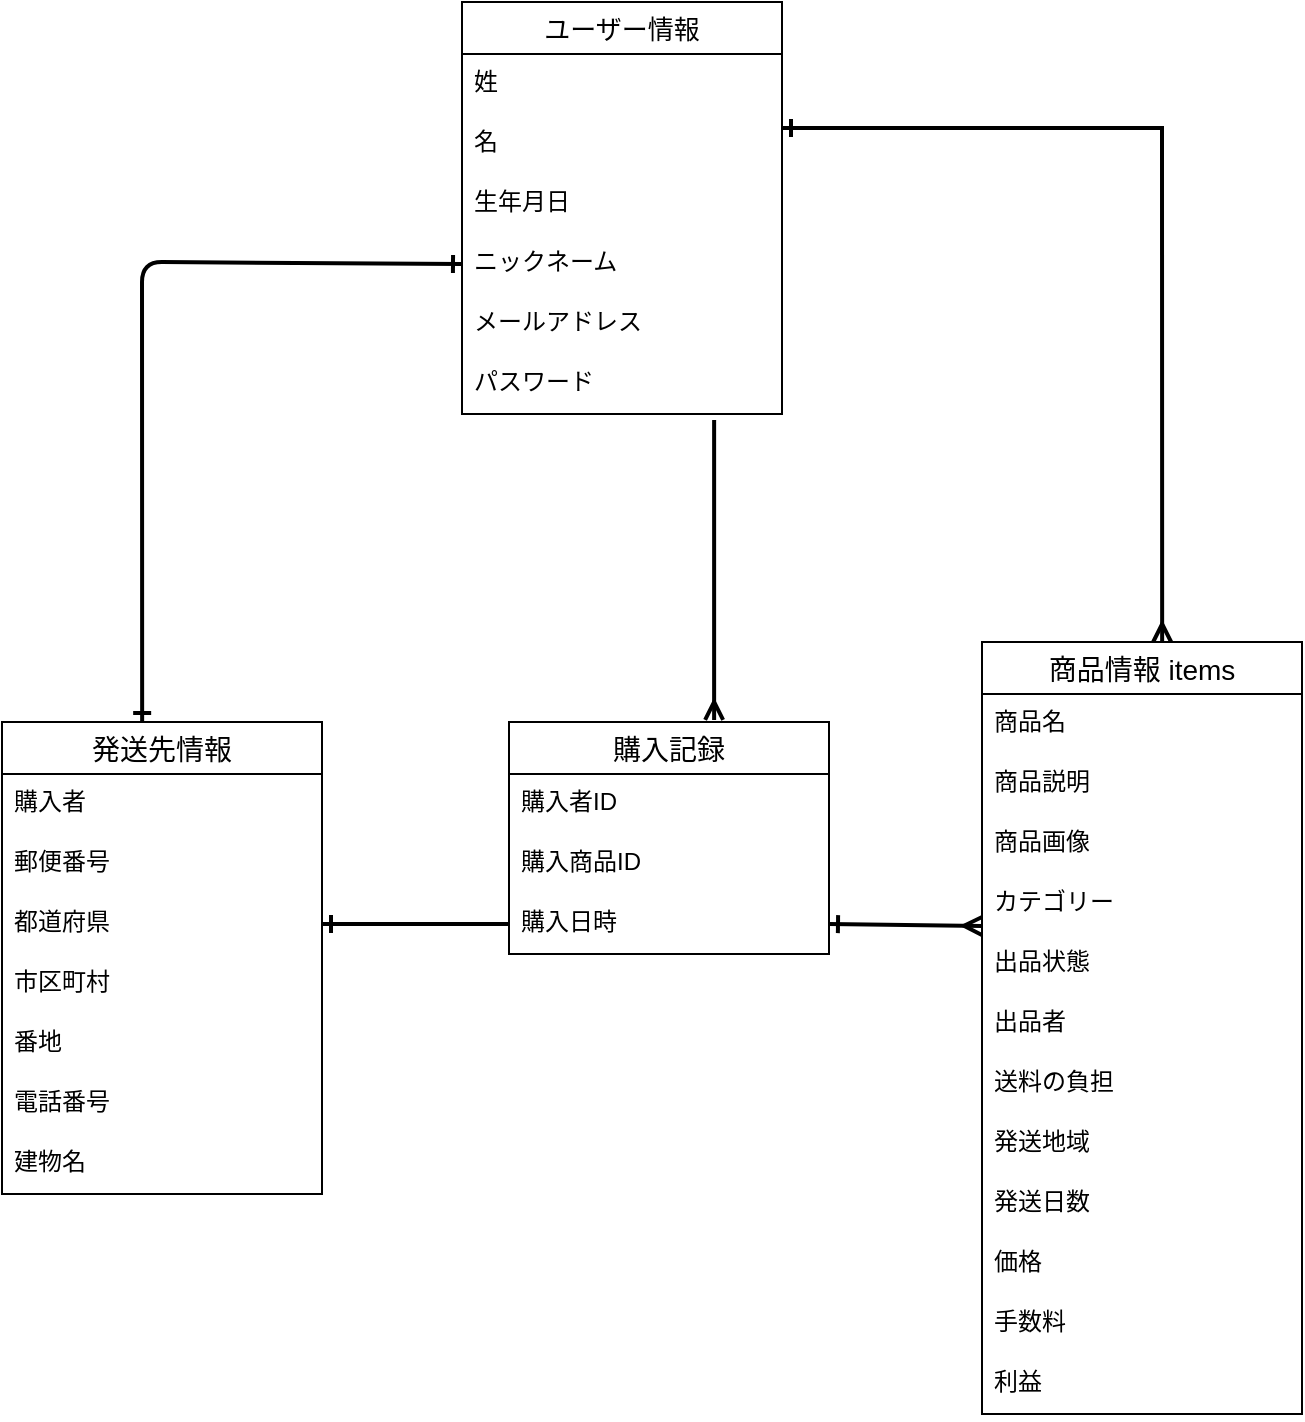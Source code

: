 <mxfile>
    <diagram id="9h7hrKx_j7E5iAnFVkUH" name="ページ1">
        <mxGraphModel dx="792" dy="604" grid="1" gridSize="10" guides="1" tooltips="1" connect="1" arrows="1" fold="1" page="1" pageScale="1" pageWidth="827" pageHeight="1169" math="0" shadow="0">
            <root>
                <mxCell id="0"/>
                <mxCell id="1" parent="0"/>
                <mxCell id="28" value="ユーザー情報" style="swimlane;fontStyle=0;childLayout=stackLayout;horizontal=1;startSize=26;horizontalStack=0;resizeParent=1;resizeParentMax=0;resizeLast=0;collapsible=1;marginBottom=0;align=center;fontSize=13;hachureGap=4;fontFamily=Helvetica;rounded=0;" parent="1" vertex="1">
                    <mxGeometry x="390" width="160" height="206" as="geometry">
                        <mxRectangle x="390" y="340" width="120" height="30" as="alternateBounds"/>
                    </mxGeometry>
                </mxCell>
                <mxCell id="29" value="姓" style="text;strokeColor=none;fillColor=none;spacingLeft=4;spacingRight=4;overflow=hidden;rotatable=0;points=[[0,0.5],[1,0.5]];portConstraint=eastwest;fontSize=12;hachureGap=4;fontFamily=Architects Daughter;fontSource=https%3A%2F%2Ffonts.googleapis.com%2Fcss%3Ffamily%3DArchitects%2BDaughter;rounded=0;" parent="28" vertex="1">
                    <mxGeometry y="26" width="160" height="30" as="geometry"/>
                </mxCell>
                <mxCell id="30" value="名" style="text;strokeColor=none;fillColor=none;spacingLeft=4;spacingRight=4;overflow=hidden;rotatable=0;points=[[0,0.5],[1,0.5]];portConstraint=eastwest;fontSize=12;hachureGap=4;fontFamily=Architects Daughter;fontSource=https%3A%2F%2Ffonts.googleapis.com%2Fcss%3Ffamily%3DArchitects%2BDaughter;rounded=0;" parent="28" vertex="1">
                    <mxGeometry y="56" width="160" height="30" as="geometry"/>
                </mxCell>
                <mxCell id="31" value="生年月日" style="text;strokeColor=none;fillColor=none;spacingLeft=4;spacingRight=4;overflow=hidden;rotatable=0;points=[[0,0.5],[1,0.5]];portConstraint=eastwest;fontSize=12;hachureGap=4;fontFamily=Architects Daughter;fontSource=https%3A%2F%2Ffonts.googleapis.com%2Fcss%3Ffamily%3DArchitects%2BDaughter;rounded=0;" parent="28" vertex="1">
                    <mxGeometry y="86" width="160" height="30" as="geometry"/>
                </mxCell>
                <mxCell id="142" value="ニックネーム " style="text;strokeColor=none;fillColor=none;spacingLeft=4;spacingRight=4;overflow=hidden;rotatable=0;points=[[0,0.5],[1,0.5]];portConstraint=eastwest;fontSize=12;hachureGap=4;fontFamily=Architects Daughter;fontSource=https%3A%2F%2Ffonts.googleapis.com%2Fcss%3Ffamily%3DArchitects%2BDaughter;rounded=0;" vertex="1" parent="28">
                    <mxGeometry y="116" width="160" height="30" as="geometry"/>
                </mxCell>
                <mxCell id="143" value="メールアドレス" style="text;strokeColor=none;fillColor=none;spacingLeft=4;spacingRight=4;overflow=hidden;rotatable=0;points=[[0,0.5],[1,0.5]];portConstraint=eastwest;fontSize=12;hachureGap=4;fontFamily=Helvetica;rounded=0;" vertex="1" parent="28">
                    <mxGeometry y="146" width="160" height="30" as="geometry"/>
                </mxCell>
                <mxCell id="144" value="パスワード" style="text;strokeColor=none;fillColor=none;spacingLeft=4;spacingRight=4;overflow=hidden;rotatable=0;points=[[0,0.5],[1,0.5]];portConstraint=eastwest;fontSize=12;hachureGap=4;fontFamily=Architects Daughter;fontSource=https%3A%2F%2Ffonts.googleapis.com%2Fcss%3Ffamily%3DArchitects%2BDaughter;rounded=0;" vertex="1" parent="28">
                    <mxGeometry y="176" width="160" height="30" as="geometry"/>
                </mxCell>
                <mxCell id="79" value="商品情報 items" style="swimlane;fontStyle=0;childLayout=stackLayout;horizontal=1;startSize=26;horizontalStack=0;resizeParent=1;resizeParentMax=0;resizeLast=0;collapsible=1;marginBottom=0;align=center;fontSize=14;rounded=0;" parent="1" vertex="1">
                    <mxGeometry x="650" y="320" width="160" height="386" as="geometry"/>
                </mxCell>
                <mxCell id="80" value="商品名" style="text;strokeColor=none;fillColor=none;spacingLeft=4;spacingRight=4;overflow=hidden;rotatable=0;points=[[0,0.5],[1,0.5]];portConstraint=eastwest;fontSize=12;rounded=0;" parent="79" vertex="1">
                    <mxGeometry y="26" width="160" height="30" as="geometry"/>
                </mxCell>
                <mxCell id="84" value="商品説明" style="text;strokeColor=none;fillColor=none;spacingLeft=4;spacingRight=4;overflow=hidden;rotatable=0;points=[[0,0.5],[1,0.5]];portConstraint=eastwest;fontSize=12;rounded=0;" parent="79" vertex="1">
                    <mxGeometry y="56" width="160" height="30" as="geometry"/>
                </mxCell>
                <mxCell id="92" value="商品画像" style="text;strokeColor=none;fillColor=none;spacingLeft=4;spacingRight=4;overflow=hidden;rotatable=0;points=[[0,0.5],[1,0.5]];portConstraint=eastwest;fontSize=12;rounded=0;" parent="79" vertex="1">
                    <mxGeometry y="86" width="160" height="30" as="geometry"/>
                </mxCell>
                <mxCell id="81" value="カテゴリー" style="text;strokeColor=none;fillColor=none;spacingLeft=4;spacingRight=4;overflow=hidden;rotatable=0;points=[[0,0.5],[1,0.5]];portConstraint=eastwest;fontSize=12;rounded=0;" parent="79" vertex="1">
                    <mxGeometry y="116" width="160" height="30" as="geometry"/>
                </mxCell>
                <mxCell id="82" value="出品状態" style="text;strokeColor=none;fillColor=none;spacingLeft=4;spacingRight=4;overflow=hidden;rotatable=0;points=[[0,0.5],[1,0.5]];portConstraint=eastwest;fontSize=12;rounded=0;" parent="79" vertex="1">
                    <mxGeometry y="146" width="160" height="30" as="geometry"/>
                </mxCell>
                <mxCell id="85" value="出品者" style="text;strokeColor=none;fillColor=none;spacingLeft=4;spacingRight=4;overflow=hidden;rotatable=0;points=[[0,0.5],[1,0.5]];portConstraint=eastwest;fontSize=12;rounded=0;" parent="79" vertex="1">
                    <mxGeometry y="176" width="160" height="30" as="geometry"/>
                </mxCell>
                <mxCell id="83" value="送料の負担" style="text;strokeColor=none;fillColor=none;spacingLeft=4;spacingRight=4;overflow=hidden;rotatable=0;points=[[0,0.5],[1,0.5]];portConstraint=eastwest;fontSize=12;rounded=0;" parent="79" vertex="1">
                    <mxGeometry y="206" width="160" height="30" as="geometry"/>
                </mxCell>
                <mxCell id="86" value="発送地域" style="text;strokeColor=none;fillColor=none;spacingLeft=4;spacingRight=4;overflow=hidden;rotatable=0;points=[[0,0.5],[1,0.5]];portConstraint=eastwest;fontSize=12;rounded=0;" parent="79" vertex="1">
                    <mxGeometry y="236" width="160" height="30" as="geometry"/>
                </mxCell>
                <mxCell id="87" value="発送日数" style="text;strokeColor=none;fillColor=none;spacingLeft=4;spacingRight=4;overflow=hidden;rotatable=0;points=[[0,0.5],[1,0.5]];portConstraint=eastwest;fontSize=12;rounded=0;" parent="79" vertex="1">
                    <mxGeometry y="266" width="160" height="30" as="geometry"/>
                </mxCell>
                <mxCell id="88" value="価格" style="text;strokeColor=none;fillColor=none;spacingLeft=4;spacingRight=4;overflow=hidden;rotatable=0;points=[[0,0.5],[1,0.5]];portConstraint=eastwest;fontSize=12;rounded=0;" parent="79" vertex="1">
                    <mxGeometry y="296" width="160" height="30" as="geometry"/>
                </mxCell>
                <mxCell id="90" value="手数料" style="text;strokeColor=none;fillColor=none;spacingLeft=4;spacingRight=4;overflow=hidden;rotatable=0;points=[[0,0.5],[1,0.5]];portConstraint=eastwest;fontSize=12;rounded=0;" parent="79" vertex="1">
                    <mxGeometry y="326" width="160" height="30" as="geometry"/>
                </mxCell>
                <mxCell id="91" value="利益" style="text;strokeColor=none;fillColor=none;spacingLeft=4;spacingRight=4;overflow=hidden;rotatable=0;points=[[0,0.5],[1,0.5]];portConstraint=eastwest;fontSize=12;rounded=0;" parent="79" vertex="1">
                    <mxGeometry y="356" width="160" height="30" as="geometry"/>
                </mxCell>
                <mxCell id="93" value="発送先情報" style="swimlane;fontStyle=0;childLayout=stackLayout;horizontal=1;startSize=26;horizontalStack=0;resizeParent=1;resizeParentMax=0;resizeLast=0;collapsible=1;marginBottom=0;align=center;fontSize=14;rounded=0;" parent="1" vertex="1">
                    <mxGeometry x="160" y="360" width="160" height="236" as="geometry"/>
                </mxCell>
                <mxCell id="94" value="購入者" style="text;strokeColor=none;fillColor=none;spacingLeft=4;spacingRight=4;overflow=hidden;rotatable=0;points=[[0,0.5],[1,0.5]];portConstraint=eastwest;fontSize=12;rounded=0;" parent="93" vertex="1">
                    <mxGeometry y="26" width="160" height="30" as="geometry"/>
                </mxCell>
                <mxCell id="96" value="郵便番号" style="text;strokeColor=none;fillColor=none;spacingLeft=4;spacingRight=4;overflow=hidden;rotatable=0;points=[[0,0.5],[1,0.5]];portConstraint=eastwest;fontSize=12;rounded=0;" parent="93" vertex="1">
                    <mxGeometry y="56" width="160" height="30" as="geometry"/>
                </mxCell>
                <mxCell id="99" value="都道府県" style="text;strokeColor=none;fillColor=none;spacingLeft=4;spacingRight=4;overflow=hidden;rotatable=0;points=[[0,0.5],[1,0.5]];portConstraint=eastwest;fontSize=12;rounded=0;" parent="93" vertex="1">
                    <mxGeometry y="86" width="160" height="30" as="geometry"/>
                </mxCell>
                <mxCell id="100" value="市区町村" style="text;strokeColor=none;fillColor=none;spacingLeft=4;spacingRight=4;overflow=hidden;rotatable=0;points=[[0,0.5],[1,0.5]];portConstraint=eastwest;fontSize=12;rounded=0;" parent="93" vertex="1">
                    <mxGeometry y="116" width="160" height="30" as="geometry"/>
                </mxCell>
                <mxCell id="101" value="番地" style="text;strokeColor=none;fillColor=none;spacingLeft=4;spacingRight=4;overflow=hidden;rotatable=0;points=[[0,0.5],[1,0.5]];portConstraint=eastwest;fontSize=12;rounded=0;" parent="93" vertex="1">
                    <mxGeometry y="146" width="160" height="30" as="geometry"/>
                </mxCell>
                <mxCell id="103" value="電話番号" style="text;strokeColor=none;fillColor=none;spacingLeft=4;spacingRight=4;overflow=hidden;rotatable=0;points=[[0,0.5],[1,0.5]];portConstraint=eastwest;fontSize=12;rounded=0;" parent="93" vertex="1">
                    <mxGeometry y="176" width="160" height="30" as="geometry"/>
                </mxCell>
                <mxCell id="102" value="建物名" style="text;strokeColor=none;fillColor=none;spacingLeft=4;spacingRight=4;overflow=hidden;rotatable=0;points=[[0,0.5],[1,0.5]];portConstraint=eastwest;fontSize=12;rounded=0;" parent="93" vertex="1">
                    <mxGeometry y="206" width="160" height="30" as="geometry"/>
                </mxCell>
                <mxCell id="147" style="edgeStyle=none;html=1;exitX=1;exitY=0.233;exitDx=0;exitDy=0;entryX=0.563;entryY=0;entryDx=0;entryDy=0;entryPerimeter=0;fontFamily=Helvetica;endArrow=ERmany;endFill=0;exitPerimeter=0;strokeWidth=2;rounded=0;startArrow=ERone;startFill=0;" edge="1" parent="1" source="30" target="79">
                    <mxGeometry relative="1" as="geometry">
                        <Array as="points">
                            <mxPoint x="740" y="63"/>
                        </Array>
                    </mxGeometry>
                </mxCell>
                <mxCell id="148" value="購入記録" style="swimlane;fontStyle=0;childLayout=stackLayout;horizontal=1;startSize=26;horizontalStack=0;resizeParent=1;resizeParentMax=0;resizeLast=0;collapsible=1;marginBottom=0;align=center;fontSize=14;fontFamily=Helvetica;rounded=0;" vertex="1" parent="1">
                    <mxGeometry x="413.5" y="360" width="160" height="116" as="geometry"/>
                </mxCell>
                <mxCell id="149" value="購入者ID" style="text;strokeColor=none;fillColor=none;spacingLeft=4;spacingRight=4;overflow=hidden;rotatable=0;points=[[0,0.5],[1,0.5]];portConstraint=eastwest;fontSize=12;fontFamily=Helvetica;rounded=0;" vertex="1" parent="148">
                    <mxGeometry y="26" width="160" height="30" as="geometry"/>
                </mxCell>
                <mxCell id="150" value="購入商品ID" style="text;strokeColor=none;fillColor=none;spacingLeft=4;spacingRight=4;overflow=hidden;rotatable=0;points=[[0,0.5],[1,0.5]];portConstraint=eastwest;fontSize=12;fontFamily=Helvetica;rounded=0;" vertex="1" parent="148">
                    <mxGeometry y="56" width="160" height="30" as="geometry"/>
                </mxCell>
                <mxCell id="151" value="購入日時" style="text;strokeColor=none;fillColor=none;spacingLeft=4;spacingRight=4;overflow=hidden;rotatable=0;points=[[0,0.5],[1,0.5]];portConstraint=eastwest;fontSize=12;fontFamily=Helvetica;rounded=0;" vertex="1" parent="148">
                    <mxGeometry y="86" width="160" height="30" as="geometry"/>
                </mxCell>
                <mxCell id="155" style="edgeStyle=none;html=1;entryX=0.641;entryY=-0.009;entryDx=0;entryDy=0;entryPerimeter=0;strokeWidth=2;fontFamily=Helvetica;endArrow=ERmany;endFill=0;exitX=0.788;exitY=1.1;exitDx=0;exitDy=0;exitPerimeter=0;" edge="1" parent="1" source="144" target="148">
                    <mxGeometry relative="1" as="geometry">
                        <mxPoint x="517.04" y="236.99" as="sourcePoint"/>
                    </mxGeometry>
                </mxCell>
                <mxCell id="156" style="edgeStyle=none;html=1;exitX=0;exitY=0.5;exitDx=0;exitDy=0;entryX=1;entryY=0.5;entryDx=0;entryDy=0;strokeWidth=2;fontFamily=Helvetica;endArrow=ERone;endFill=0;startArrow=none;startFill=0;" edge="1" parent="1" source="151" target="99">
                    <mxGeometry relative="1" as="geometry"/>
                </mxCell>
                <mxCell id="157" style="edgeStyle=none;html=1;exitX=1;exitY=0.5;exitDx=0;exitDy=0;entryX=0;entryY=0.867;entryDx=0;entryDy=0;entryPerimeter=0;strokeWidth=2;fontFamily=Helvetica;startArrow=ERone;startFill=0;endArrow=ERmany;endFill=0;" edge="1" parent="1" source="151" target="81">
                    <mxGeometry relative="1" as="geometry"/>
                </mxCell>
                <mxCell id="159" style="edgeStyle=none;html=1;exitX=0;exitY=0.5;exitDx=0;exitDy=0;entryX=0.438;entryY=0;entryDx=0;entryDy=0;entryPerimeter=0;strokeWidth=2;fontFamily=Helvetica;startArrow=ERone;startFill=0;endArrow=ERone;endFill=0;" edge="1" parent="1" source="142" target="93">
                    <mxGeometry relative="1" as="geometry">
                        <Array as="points">
                            <mxPoint x="230" y="130"/>
                        </Array>
                    </mxGeometry>
                </mxCell>
            </root>
        </mxGraphModel>
    </diagram>
</mxfile>